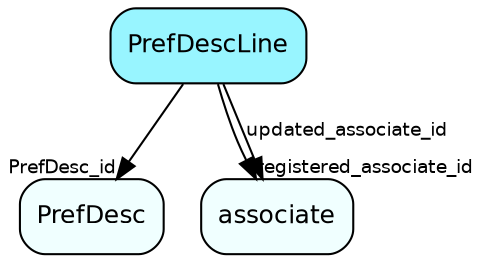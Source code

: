 digraph PrefDescLine  {
node [shape = box style="rounded, filled" fontname = "Helvetica" fontsize = "12" ]
edge [fontname = "Helvetica" fontsize = "9"]

PrefDescLine[fillcolor = "cadetblue1"]
PrefDesc[fillcolor = "azure1"]
associate[fillcolor = "azure1"]
PrefDescLine -> PrefDesc [headlabel = "PrefDesc_id"]
PrefDescLine -> associate [headlabel = "registered_associate_id"]
PrefDescLine -> associate [label = "updated_associate_id"]
}
